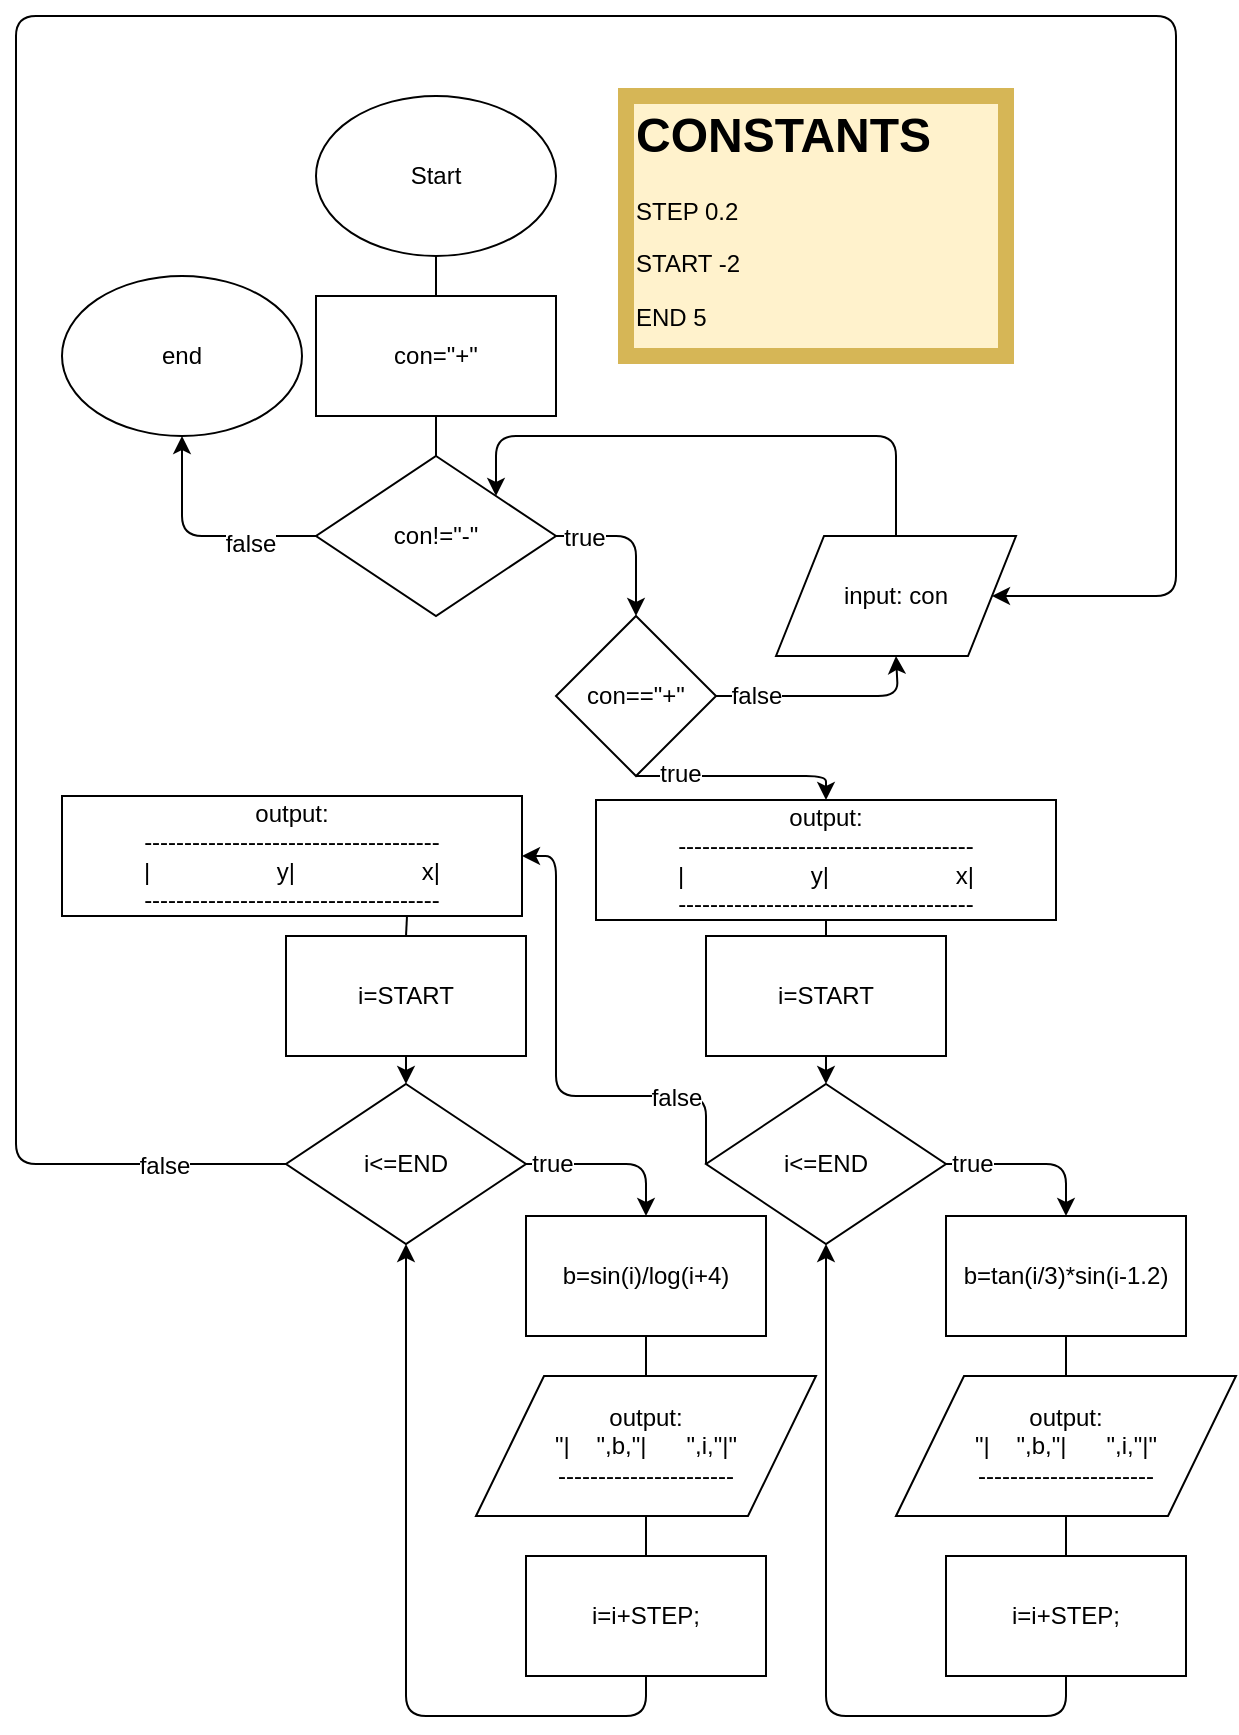 <mxfile version="12.2.3" type="google" pages="1"><diagram id="6AMEsmtsP_OE8S8Rc_ex" name="Page-1"><mxGraphModel dx="2235" dy="1949" grid="1" gridSize="10" guides="1" tooltips="1" connect="1" arrows="1" fold="1" page="1" pageScale="1" pageWidth="827" pageHeight="1169" math="0" shadow="0"><root><mxCell id="0"/><mxCell id="1" parent="0"/><mxCell id="xg7rEOHg7XxTNg3s0fPC-1" value="Start" style="ellipse;whiteSpace=wrap;html=1;" parent="1" vertex="1"><mxGeometry x="120" y="40" width="120" height="80" as="geometry"/></mxCell><mxCell id="xg7rEOHg7XxTNg3s0fPC-2" value="con=&quot;+&quot;" style="rounded=0;whiteSpace=wrap;html=1;" parent="1" vertex="1"><mxGeometry x="120" y="140" width="120" height="60" as="geometry"/></mxCell><mxCell id="xg7rEOHg7XxTNg3s0fPC-3" value="" style="endArrow=none;html=1;entryX=0.5;entryY=1;entryDx=0;entryDy=0;exitX=0.5;exitY=0;exitDx=0;exitDy=0;" parent="1" source="xg7rEOHg7XxTNg3s0fPC-2" target="xg7rEOHg7XxTNg3s0fPC-1" edge="1"><mxGeometry width="50" height="50" relative="1" as="geometry"><mxPoint x="120" y="270" as="sourcePoint"/><mxPoint x="170" y="220" as="targetPoint"/></mxGeometry></mxCell><mxCell id="xg7rEOHg7XxTNg3s0fPC-4" value="con!=&quot;-&quot;" style="rhombus;whiteSpace=wrap;html=1;" parent="1" vertex="1"><mxGeometry x="120" y="220" width="120" height="80" as="geometry"/></mxCell><mxCell id="xg7rEOHg7XxTNg3s0fPC-5" value="" style="endArrow=none;html=1;entryX=0.5;entryY=1;entryDx=0;entryDy=0;exitX=0.5;exitY=0;exitDx=0;exitDy=0;" parent="1" source="xg7rEOHg7XxTNg3s0fPC-4" target="xg7rEOHg7XxTNg3s0fPC-2" edge="1"><mxGeometry width="50" height="50" relative="1" as="geometry"><mxPoint x="120" y="370" as="sourcePoint"/><mxPoint x="170" y="320" as="targetPoint"/></mxGeometry></mxCell><mxCell id="xg7rEOHg7XxTNg3s0fPC-6" value="" style="endArrow=classic;html=1;exitX=1;exitY=0.5;exitDx=0;exitDy=0;entryX=0.5;entryY=0;entryDx=0;entryDy=0;" parent="1" source="xg7rEOHg7XxTNg3s0fPC-4" target="xg7rEOHg7XxTNg3s0fPC-8" edge="1"><mxGeometry width="50" height="50" relative="1" as="geometry"><mxPoint x="120" y="370" as="sourcePoint"/><mxPoint x="280" y="340" as="targetPoint"/><Array as="points"><mxPoint x="280" y="260"/></Array></mxGeometry></mxCell><mxCell id="xg7rEOHg7XxTNg3s0fPC-7" value="true" style="text;html=1;resizable=0;points=[];align=center;verticalAlign=middle;labelBackgroundColor=#ffffff;" parent="xg7rEOHg7XxTNg3s0fPC-6" vertex="1" connectable="0"><mxGeometry x="-0.658" y="-1" relative="1" as="geometry"><mxPoint as="offset"/></mxGeometry></mxCell><mxCell id="xg7rEOHg7XxTNg3s0fPC-8" value="con==&quot;+&quot;" style="rhombus;whiteSpace=wrap;html=1;" parent="1" vertex="1"><mxGeometry x="240" y="300" width="80" height="80" as="geometry"/></mxCell><mxCell id="xg7rEOHg7XxTNg3s0fPC-9" value="output:&lt;br&gt;&lt;div&gt;-------------------------------------&lt;/div&gt;&lt;div&gt;|&amp;nbsp; &amp;nbsp; &amp;nbsp; &amp;nbsp; &amp;nbsp; &amp;nbsp; &amp;nbsp; &amp;nbsp; &amp;nbsp; &amp;nbsp;y|&amp;nbsp; &amp;nbsp; &amp;nbsp; &amp;nbsp; &amp;nbsp; &amp;nbsp; &amp;nbsp; &amp;nbsp; &amp;nbsp; &amp;nbsp;x|&lt;/div&gt;&lt;div&gt;-------------------------------------&lt;br&gt;&lt;/div&gt;" style="rounded=0;whiteSpace=wrap;html=1;" parent="1" vertex="1"><mxGeometry x="260" y="392" width="230" height="60" as="geometry"/></mxCell><mxCell id="xg7rEOHg7XxTNg3s0fPC-10" value="" style="endArrow=classic;html=1;exitX=0.5;exitY=1;exitDx=0;exitDy=0;entryX=0.5;entryY=0;entryDx=0;entryDy=0;" parent="1" source="xg7rEOHg7XxTNg3s0fPC-8" target="xg7rEOHg7XxTNg3s0fPC-9" edge="1"><mxGeometry width="50" height="50" relative="1" as="geometry"><mxPoint x="120" y="630" as="sourcePoint"/><mxPoint x="170" y="580" as="targetPoint"/><Array as="points"><mxPoint x="375" y="380"/></Array></mxGeometry></mxCell><mxCell id="xg7rEOHg7XxTNg3s0fPC-11" value="true" style="text;html=1;resizable=0;points=[];align=center;verticalAlign=middle;labelBackgroundColor=#ffffff;" parent="xg7rEOHg7XxTNg3s0fPC-10" vertex="1" connectable="0"><mxGeometry x="-0.6" y="1" relative="1" as="geometry"><mxPoint as="offset"/></mxGeometry></mxCell><mxCell id="xg7rEOHg7XxTNg3s0fPC-12" value="i&amp;lt;=END" style="rhombus;whiteSpace=wrap;html=1;" parent="1" vertex="1"><mxGeometry x="315" y="534" width="120" height="80" as="geometry"/></mxCell><mxCell id="xg7rEOHg7XxTNg3s0fPC-14" value="i=START" style="rounded=0;whiteSpace=wrap;html=1;" parent="1" vertex="1"><mxGeometry x="315" y="460" width="120" height="60" as="geometry"/></mxCell><mxCell id="xg7rEOHg7XxTNg3s0fPC-15" value="" style="endArrow=none;html=1;entryX=0.5;entryY=1;entryDx=0;entryDy=0;exitX=0.5;exitY=0;exitDx=0;exitDy=0;" parent="1" source="xg7rEOHg7XxTNg3s0fPC-14" target="xg7rEOHg7XxTNg3s0fPC-9" edge="1"><mxGeometry width="50" height="50" relative="1" as="geometry"><mxPoint x="120" y="790" as="sourcePoint"/><mxPoint x="170" y="740" as="targetPoint"/></mxGeometry></mxCell><mxCell id="xg7rEOHg7XxTNg3s0fPC-17" value="" style="endArrow=classic;html=1;exitX=0.5;exitY=1;exitDx=0;exitDy=0;entryX=0.5;entryY=0;entryDx=0;entryDy=0;" parent="1" source="xg7rEOHg7XxTNg3s0fPC-14" target="xg7rEOHg7XxTNg3s0fPC-12" edge="1"><mxGeometry width="50" height="50" relative="1" as="geometry"><mxPoint x="120" y="840" as="sourcePoint"/><mxPoint x="170" y="790" as="targetPoint"/></mxGeometry></mxCell><mxCell id="xg7rEOHg7XxTNg3s0fPC-20" value="b=tan(i/3)*sin(i-1.2)" style="rounded=0;whiteSpace=wrap;html=1;" parent="1" vertex="1"><mxGeometry x="435" y="600" width="120" height="60" as="geometry"/></mxCell><mxCell id="xg7rEOHg7XxTNg3s0fPC-22" value="" style="endArrow=classic;html=1;exitX=1;exitY=0.5;exitDx=0;exitDy=0;entryX=0.5;entryY=0;entryDx=0;entryDy=0;" parent="1" source="xg7rEOHg7XxTNg3s0fPC-12" target="xg7rEOHg7XxTNg3s0fPC-20" edge="1"><mxGeometry width="50" height="50" relative="1" as="geometry"><mxPoint x="120" y="770" as="sourcePoint"/><mxPoint x="170" y="720" as="targetPoint"/><Array as="points"><mxPoint x="495" y="574"/></Array></mxGeometry></mxCell><mxCell id="xg7rEOHg7XxTNg3s0fPC-23" value="true" style="text;html=1;resizable=0;points=[];align=center;verticalAlign=middle;labelBackgroundColor=#ffffff;" parent="xg7rEOHg7XxTNg3s0fPC-22" vertex="1" connectable="0"><mxGeometry x="-0.698" relative="1" as="geometry"><mxPoint as="offset"/></mxGeometry></mxCell><mxCell id="xg7rEOHg7XxTNg3s0fPC-24" value="&lt;span style=&quot;white-space: normal&quot;&gt;output:&lt;/span&gt;&lt;br style=&quot;white-space: normal&quot;&gt;&lt;span style=&quot;white-space: normal&quot;&gt;&quot;|&amp;nbsp; &amp;nbsp; &quot;,b,&quot;|&amp;nbsp; &amp;nbsp; &amp;nbsp; &quot;,i,&quot;|&quot;&lt;/span&gt;&lt;br style=&quot;white-space: normal&quot;&gt;&lt;span style=&quot;white-space: normal&quot;&gt;----------------------&lt;/span&gt;" style="shape=parallelogram;perimeter=parallelogramPerimeter;whiteSpace=wrap;html=1;" parent="1" vertex="1"><mxGeometry x="410" y="680" width="170" height="70" as="geometry"/></mxCell><mxCell id="xg7rEOHg7XxTNg3s0fPC-25" value="" style="endArrow=none;html=1;entryX=0.5;entryY=1;entryDx=0;entryDy=0;exitX=0.5;exitY=0;exitDx=0;exitDy=0;" parent="1" source="xg7rEOHg7XxTNg3s0fPC-24" target="xg7rEOHg7XxTNg3s0fPC-20" edge="1"><mxGeometry width="50" height="50" relative="1" as="geometry"><mxPoint x="120" y="820" as="sourcePoint"/><mxPoint x="170" y="770" as="targetPoint"/></mxGeometry></mxCell><mxCell id="xg7rEOHg7XxTNg3s0fPC-26" value="i=i+STEP;" style="rounded=0;whiteSpace=wrap;html=1;" parent="1" vertex="1"><mxGeometry x="435" y="770" width="120" height="60" as="geometry"/></mxCell><mxCell id="xg7rEOHg7XxTNg3s0fPC-27" value="" style="endArrow=none;html=1;entryX=0.5;entryY=1;entryDx=0;entryDy=0;exitX=0.5;exitY=0;exitDx=0;exitDy=0;" parent="1" source="xg7rEOHg7XxTNg3s0fPC-26" target="xg7rEOHg7XxTNg3s0fPC-24" edge="1"><mxGeometry width="50" height="50" relative="1" as="geometry"><mxPoint x="120" y="900" as="sourcePoint"/><mxPoint x="170" y="850" as="targetPoint"/></mxGeometry></mxCell><mxCell id="xg7rEOHg7XxTNg3s0fPC-28" value="" style="endArrow=classic;html=1;exitX=0.5;exitY=1;exitDx=0;exitDy=0;entryX=0.5;entryY=1;entryDx=0;entryDy=0;" parent="1" source="xg7rEOHg7XxTNg3s0fPC-26" target="xg7rEOHg7XxTNg3s0fPC-12" edge="1"><mxGeometry width="50" height="50" relative="1" as="geometry"><mxPoint x="120" y="900" as="sourcePoint"/><mxPoint x="170" y="850" as="targetPoint"/><Array as="points"><mxPoint x="495" y="850"/><mxPoint x="375" y="850"/></Array></mxGeometry></mxCell><mxCell id="xg7rEOHg7XxTNg3s0fPC-29" value="" style="endArrow=classic;html=1;exitX=0;exitY=0.5;exitDx=0;exitDy=0;entryX=1;entryY=0.5;entryDx=0;entryDy=0;" parent="1" source="xg7rEOHg7XxTNg3s0fPC-12" target="xg7rEOHg7XxTNg3s0fPC-45" edge="1"><mxGeometry width="50" height="50" relative="1" as="geometry"><mxPoint x="120" y="930" as="sourcePoint"/><mxPoint x="240" y="420" as="targetPoint"/><Array as="points"><mxPoint x="315" y="540"/><mxPoint x="240" y="540"/><mxPoint x="240" y="420"/></Array></mxGeometry></mxCell><mxCell id="xg7rEOHg7XxTNg3s0fPC-30" value="false" style="text;html=1;resizable=0;points=[];align=center;verticalAlign=middle;labelBackgroundColor=#ffffff;" parent="xg7rEOHg7XxTNg3s0fPC-29" vertex="1" connectable="0"><mxGeometry x="-0.6" y="1" relative="1" as="geometry"><mxPoint as="offset"/></mxGeometry></mxCell><mxCell id="xg7rEOHg7XxTNg3s0fPC-31" value="i&amp;lt;=END" style="rhombus;whiteSpace=wrap;html=1;" parent="1" vertex="1"><mxGeometry x="105" y="534" width="120" height="80" as="geometry"/></mxCell><mxCell id="xg7rEOHg7XxTNg3s0fPC-32" value="i=START" style="rounded=0;whiteSpace=wrap;html=1;" parent="1" vertex="1"><mxGeometry x="105" y="460" width="120" height="60" as="geometry"/></mxCell><mxCell id="xg7rEOHg7XxTNg3s0fPC-34" value="" style="endArrow=classic;html=1;exitX=0.5;exitY=1;exitDx=0;exitDy=0;entryX=0.5;entryY=0;entryDx=0;entryDy=0;" parent="1" source="xg7rEOHg7XxTNg3s0fPC-32" target="xg7rEOHg7XxTNg3s0fPC-31" edge="1"><mxGeometry width="50" height="50" relative="1" as="geometry"><mxPoint x="-90" y="840" as="sourcePoint"/><mxPoint x="-40" y="790" as="targetPoint"/></mxGeometry></mxCell><mxCell id="xg7rEOHg7XxTNg3s0fPC-35" value="b=sin(i)/log(i+4)" style="rounded=0;whiteSpace=wrap;html=1;" parent="1" vertex="1"><mxGeometry x="225" y="600" width="120" height="60" as="geometry"/></mxCell><mxCell id="xg7rEOHg7XxTNg3s0fPC-36" value="" style="endArrow=classic;html=1;exitX=1;exitY=0.5;exitDx=0;exitDy=0;entryX=0.5;entryY=0;entryDx=0;entryDy=0;" parent="1" source="xg7rEOHg7XxTNg3s0fPC-31" target="xg7rEOHg7XxTNg3s0fPC-35" edge="1"><mxGeometry width="50" height="50" relative="1" as="geometry"><mxPoint x="-90" y="770" as="sourcePoint"/><mxPoint x="-40" y="720" as="targetPoint"/><Array as="points"><mxPoint x="285" y="574"/></Array></mxGeometry></mxCell><mxCell id="xg7rEOHg7XxTNg3s0fPC-37" value="true" style="text;html=1;resizable=0;points=[];align=center;verticalAlign=middle;labelBackgroundColor=#ffffff;" parent="xg7rEOHg7XxTNg3s0fPC-36" vertex="1" connectable="0"><mxGeometry x="-0.698" relative="1" as="geometry"><mxPoint as="offset"/></mxGeometry></mxCell><mxCell id="xg7rEOHg7XxTNg3s0fPC-38" value="&lt;span style=&quot;white-space: normal&quot;&gt;output:&lt;/span&gt;&lt;br style=&quot;white-space: normal&quot;&gt;&lt;span style=&quot;white-space: normal&quot;&gt;&quot;|&amp;nbsp; &amp;nbsp; &quot;,b,&quot;|&amp;nbsp; &amp;nbsp; &amp;nbsp; &quot;,i,&quot;|&quot;&lt;/span&gt;&lt;br style=&quot;white-space: normal&quot;&gt;&lt;span style=&quot;white-space: normal&quot;&gt;----------------------&lt;/span&gt;" style="shape=parallelogram;perimeter=parallelogramPerimeter;whiteSpace=wrap;html=1;" parent="1" vertex="1"><mxGeometry x="200" y="680" width="170" height="70" as="geometry"/></mxCell><mxCell id="xg7rEOHg7XxTNg3s0fPC-39" value="" style="endArrow=none;html=1;entryX=0.5;entryY=1;entryDx=0;entryDy=0;exitX=0.5;exitY=0;exitDx=0;exitDy=0;" parent="1" source="xg7rEOHg7XxTNg3s0fPC-38" target="xg7rEOHg7XxTNg3s0fPC-35" edge="1"><mxGeometry width="50" height="50" relative="1" as="geometry"><mxPoint x="-90" y="820" as="sourcePoint"/><mxPoint x="-40" y="770" as="targetPoint"/></mxGeometry></mxCell><mxCell id="xg7rEOHg7XxTNg3s0fPC-40" value="i=i+STEP;" style="rounded=0;whiteSpace=wrap;html=1;" parent="1" vertex="1"><mxGeometry x="225" y="770" width="120" height="60" as="geometry"/></mxCell><mxCell id="xg7rEOHg7XxTNg3s0fPC-41" value="" style="endArrow=none;html=1;entryX=0.5;entryY=1;entryDx=0;entryDy=0;exitX=0.5;exitY=0;exitDx=0;exitDy=0;" parent="1" source="xg7rEOHg7XxTNg3s0fPC-40" target="xg7rEOHg7XxTNg3s0fPC-38" edge="1"><mxGeometry width="50" height="50" relative="1" as="geometry"><mxPoint x="-90" y="900" as="sourcePoint"/><mxPoint x="-40" y="850" as="targetPoint"/></mxGeometry></mxCell><mxCell id="xg7rEOHg7XxTNg3s0fPC-42" value="" style="endArrow=classic;html=1;exitX=0.5;exitY=1;exitDx=0;exitDy=0;entryX=0.5;entryY=1;entryDx=0;entryDy=0;" parent="1" source="xg7rEOHg7XxTNg3s0fPC-40" target="xg7rEOHg7XxTNg3s0fPC-31" edge="1"><mxGeometry width="50" height="50" relative="1" as="geometry"><mxPoint x="-90" y="900" as="sourcePoint"/><mxPoint x="-40" y="850" as="targetPoint"/><Array as="points"><mxPoint x="285" y="850"/><mxPoint x="165" y="850"/></Array></mxGeometry></mxCell><mxCell id="xg7rEOHg7XxTNg3s0fPC-43" value="" style="endArrow=classic;html=1;exitX=0;exitY=0.5;exitDx=0;exitDy=0;entryX=1;entryY=0.5;entryDx=0;entryDy=0;" parent="1" source="xg7rEOHg7XxTNg3s0fPC-31" target="xg7rEOHg7XxTNg3s0fPC-47" edge="1"><mxGeometry width="50" height="50" relative="1" as="geometry"><mxPoint x="-90" y="930" as="sourcePoint"/><mxPoint x="-30" y="16" as="targetPoint"/><Array as="points"><mxPoint x="-30" y="574"/><mxPoint x="-30" y="340"/><mxPoint x="-30"/><mxPoint x="550"/><mxPoint x="550" y="290"/></Array></mxGeometry></mxCell><mxCell id="xg7rEOHg7XxTNg3s0fPC-64" value="false" style="text;html=1;resizable=0;points=[];align=center;verticalAlign=middle;labelBackgroundColor=#ffffff;" parent="xg7rEOHg7XxTNg3s0fPC-43" vertex="1" connectable="0"><mxGeometry x="-0.927" y="1" relative="1" as="geometry"><mxPoint as="offset"/></mxGeometry></mxCell><mxCell id="xg7rEOHg7XxTNg3s0fPC-45" value="output:&lt;br&gt;&lt;div&gt;-------------------------------------&lt;/div&gt;&lt;div&gt;|&amp;nbsp; &amp;nbsp; &amp;nbsp; &amp;nbsp; &amp;nbsp; &amp;nbsp; &amp;nbsp; &amp;nbsp; &amp;nbsp; &amp;nbsp;y|&amp;nbsp; &amp;nbsp; &amp;nbsp; &amp;nbsp; &amp;nbsp; &amp;nbsp; &amp;nbsp; &amp;nbsp; &amp;nbsp; &amp;nbsp;x|&lt;/div&gt;&lt;div&gt;-------------------------------------&lt;br&gt;&lt;/div&gt;" style="rounded=0;whiteSpace=wrap;html=1;" parent="1" vertex="1"><mxGeometry x="-7" y="390" width="230" height="60" as="geometry"/></mxCell><mxCell id="xg7rEOHg7XxTNg3s0fPC-46" value="" style="endArrow=none;html=1;entryX=0.75;entryY=1;entryDx=0;entryDy=0;exitX=0.5;exitY=0;exitDx=0;exitDy=0;" parent="1" source="xg7rEOHg7XxTNg3s0fPC-32" target="xg7rEOHg7XxTNg3s0fPC-45" edge="1"><mxGeometry width="50" height="50" relative="1" as="geometry"><mxPoint y="930" as="sourcePoint"/><mxPoint x="50" y="880" as="targetPoint"/></mxGeometry></mxCell><mxCell id="xg7rEOHg7XxTNg3s0fPC-47" value="input: con" style="shape=parallelogram;perimeter=parallelogramPerimeter;whiteSpace=wrap;html=1;" parent="1" vertex="1"><mxGeometry x="350" y="260" width="120" height="60" as="geometry"/></mxCell><mxCell id="xg7rEOHg7XxTNg3s0fPC-57" value="" style="endArrow=classic;html=1;exitX=1;exitY=0.5;exitDx=0;exitDy=0;entryX=0.5;entryY=1;entryDx=0;entryDy=0;" parent="1" source="xg7rEOHg7XxTNg3s0fPC-8" target="xg7rEOHg7XxTNg3s0fPC-47" edge="1"><mxGeometry width="50" height="50" relative="1" as="geometry"><mxPoint x="-220" y="930" as="sourcePoint"/><mxPoint x="400" y="280" as="targetPoint"/><Array as="points"><mxPoint x="411" y="340"/></Array></mxGeometry></mxCell><mxCell id="xg7rEOHg7XxTNg3s0fPC-58" value="false" style="text;html=1;resizable=0;points=[];align=center;verticalAlign=middle;labelBackgroundColor=#ffffff;" parent="xg7rEOHg7XxTNg3s0fPC-57" vertex="1" connectable="0"><mxGeometry x="-0.64" relative="1" as="geometry"><mxPoint as="offset"/></mxGeometry></mxCell><mxCell id="xg7rEOHg7XxTNg3s0fPC-59" value="" style="endArrow=classic;html=1;entryX=1;entryY=0;entryDx=0;entryDy=0;exitX=0.5;exitY=0;exitDx=0;exitDy=0;" parent="1" source="xg7rEOHg7XxTNg3s0fPC-47" target="xg7rEOHg7XxTNg3s0fPC-4" edge="1"><mxGeometry width="50" height="50" relative="1" as="geometry"><mxPoint x="190" y="930" as="sourcePoint"/><mxPoint x="240" y="880" as="targetPoint"/><Array as="points"><mxPoint x="410" y="210"/><mxPoint x="210" y="210"/></Array></mxGeometry></mxCell><mxCell id="xg7rEOHg7XxTNg3s0fPC-60" value="" style="endArrow=classic;html=1;exitX=0;exitY=0.5;exitDx=0;exitDy=0;entryX=0.5;entryY=1;entryDx=0;entryDy=0;" parent="1" source="xg7rEOHg7XxTNg3s0fPC-4" target="xg7rEOHg7XxTNg3s0fPC-62" edge="1"><mxGeometry width="50" height="50" relative="1" as="geometry"><mxPoint x="-60" y="930" as="sourcePoint"/><mxPoint x="50" y="260" as="targetPoint"/><Array as="points"><mxPoint x="53" y="260"/></Array></mxGeometry></mxCell><mxCell id="xg7rEOHg7XxTNg3s0fPC-61" value="false" style="text;html=1;resizable=0;points=[];align=center;verticalAlign=middle;labelBackgroundColor=#ffffff;" parent="xg7rEOHg7XxTNg3s0fPC-60" vertex="1" connectable="0"><mxGeometry x="-0.432" y="4" relative="1" as="geometry"><mxPoint as="offset"/></mxGeometry></mxCell><mxCell id="xg7rEOHg7XxTNg3s0fPC-62" value="end" style="ellipse;whiteSpace=wrap;html=1;" parent="1" vertex="1"><mxGeometry x="-7" y="130" width="120" height="80" as="geometry"/></mxCell><mxCell id="xg7rEOHg7XxTNg3s0fPC-63" value="&lt;h1&gt;CONSTANTS&lt;/h1&gt;&lt;p&gt;STEP 0.2&lt;/p&gt;&lt;p&gt;START -2&lt;/p&gt;&lt;p&gt;&lt;span&gt;END 5&lt;/span&gt;&lt;/p&gt;" style="text;html=1;strokeColor=#d6b656;fillColor=#fff2cc;spacing=5;spacingTop=-20;whiteSpace=wrap;overflow=hidden;rounded=0;strokeWidth=8;shadow=0;" parent="1" vertex="1"><mxGeometry x="275" y="40" width="190" height="130" as="geometry"/></mxCell></root></mxGraphModel></diagram></mxfile>